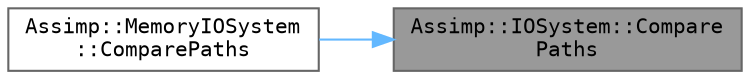 digraph "Assimp::IOSystem::ComparePaths"
{
 // LATEX_PDF_SIZE
  bgcolor="transparent";
  edge [fontname=Terminal,fontsize=10,labelfontname=Helvetica,labelfontsize=10];
  node [fontname=Terminal,fontsize=10,shape=box,height=0.2,width=0.4];
  rankdir="RL";
  Node1 [label="Assimp::IOSystem::Compare\lPaths",height=0.2,width=0.4,color="gray40", fillcolor="grey60", style="filled", fontcolor="black",tooltip="Compares two paths and check whether the point to identical files."];
  Node1 -> Node2 [dir="back",color="steelblue1",style="solid"];
  Node2 [label="Assimp::MemoryIOSystem\l::ComparePaths",height=0.2,width=0.4,color="grey40", fillcolor="white", style="filled",URL="$class_assimp_1_1_memory_i_o_system.html#a72e850bf09960223104fb764d582243d",tooltip="Compare two paths."];
}

